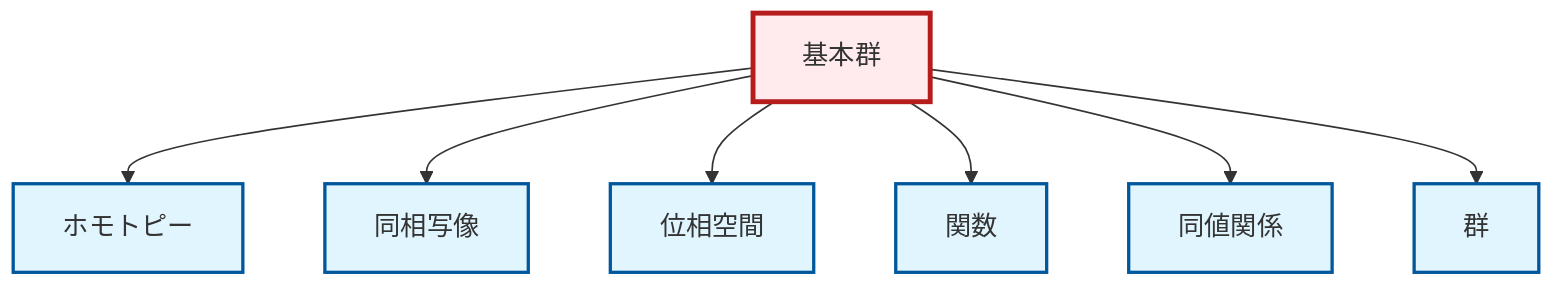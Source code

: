graph TD
    classDef definition fill:#e1f5fe,stroke:#01579b,stroke-width:2px
    classDef theorem fill:#f3e5f5,stroke:#4a148c,stroke-width:2px
    classDef axiom fill:#fff3e0,stroke:#e65100,stroke-width:2px
    classDef example fill:#e8f5e9,stroke:#1b5e20,stroke-width:2px
    classDef current fill:#ffebee,stroke:#b71c1c,stroke-width:3px
    def-fundamental-group["基本群"]:::definition
    def-group["群"]:::definition
    def-topological-space["位相空間"]:::definition
    def-function["関数"]:::definition
    def-equivalence-relation["同値関係"]:::definition
    def-homotopy["ホモトピー"]:::definition
    def-homeomorphism["同相写像"]:::definition
    def-fundamental-group --> def-homotopy
    def-fundamental-group --> def-homeomorphism
    def-fundamental-group --> def-topological-space
    def-fundamental-group --> def-function
    def-fundamental-group --> def-equivalence-relation
    def-fundamental-group --> def-group
    class def-fundamental-group current